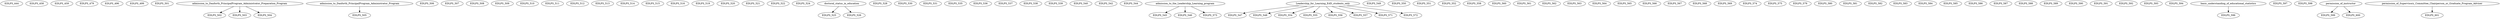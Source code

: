 digraph G {
    EDLPS_444;
    EDLPS_458;
    EDLPS_459;
    EDLPS_479;
    EDLPS_496;
    EDLPS_499;
    EDLPS_501;
    edge [color=black];
    admission_to_Danforth_PrincipalProgram_Administrator_Preparation_Program -> EDLPS_502;
    edge [color=black];
    admission_to_Danforth_PrincipalProgram_Administrator_Preparation_Program -> EDLPS_503;
    edge [color=black];
    admission_to_Danforth_PrincipalProgram_Administrator_Preparation_Program -> EDLPS_504;
    edge [color=black];
    admission_to_Danforth_PrincipalProgram_Administrator_Program -> EDLPS_505;
    EDLPS_506;
    EDLPS_507;
    EDLPS_508;
    EDLPS_509;
    EDLPS_510;
    EDLPS_511;
    EDLPS_512;
    EDLPS_513;
    EDLPS_514;
    EDLPS_515;
    EDLPS_516;
    EDLPS_519;
    EDLPS_520;
    EDLPS_521;
    EDLPS_522;
    EDLPS_524;
    edge [color=black];
    doctoral_status_in_education -> EDLPS_525;
    edge [color=black];
    doctoral_status_in_education -> EDLPS_526;
    EDLPS_528;
    EDLPS_530;
    EDLPS_531;
    EDLPS_535;
    EDLPS_536;
    EDLPS_537;
    EDLPS_538;
    EDLPS_539;
    EDLPS_540;
    EDLPS_542;
    EDLPS_544;
    edge [color=black];
    admission_to_the_Leadership_Learning_program -> EDLPS_545;
    edge [color=black];
    admission_to_the_Leadership_Learning_program -> EDLPS_546;
    edge [color=black];
    Leadership_for_Learning_EdD_students_only -> EDLPS_547;
    edge [color=black];
    Leadership_for_Learning_EdD_students_only -> EDLPS_548;
    EDLPS_549;
    EDLPS_550;
    EDLPS_551;
    EDLPS_552;
    edge [color=black];
    Leadership_for_Learning_EdD_students_only -> EDLPS_554;
    edge [color=black];
    Leadership_for_Learning_EdD_students_only -> EDLPS_555;
    edge [color=black];
    Leadership_for_Learning_EdD_students_only -> EDLPS_556;
    edge [color=black];
    Leadership_for_Learning_EdD_students_only -> EDLPS_557;
    EDLPS_558;
    EDLPS_560;
    EDLPS_561;
    EDLPS_562;
    EDLPS_563;
    EDLPS_564;
    EDLPS_565;
    EDLPS_566;
    EDLPS_567;
    EDLPS_568;
    EDLPS_569;
    edge [color=black];
    Leadership_for_Learning_EdD_students_only -> EDLPS_571;
    edge [color=black];
    Leadership_for_Learning_EdD_students_only -> EDLPS_572;
    edge [color=black];
    admission_to_the_Leadership_Learning_program -> EDLPS_573;
    EDLPS_574;
    EDLPS_575;
    EDLPS_579;
    EDLPS_580;
    EDLPS_581;
    EDLPS_582;
    EDLPS_583;
    EDLPS_584;
    EDLPS_585;
    EDLPS_586;
    EDLPS_587;
    EDLPS_588;
    EDLPS_589;
    EDLPS_590;
    EDLPS_591;
    EDLPS_592;
    EDLPS_593;
    EDLPS_594;
    edge [color=black];
    basic_understanding_of_educational_statistics -> EDLPS_596;
    EDLPS_597;
    EDLPS_598;
    edge [color=black];
    permission_of_instructor -> EDLPS_599;
    edge [color=black];
    permission_of_instructor -> EDLPS_600;
    edge [color=black];
    permission_of_Supervisory_Committee_Chairperson_or_Graduate_Program_Adviser -> EDLPS_601;
}
